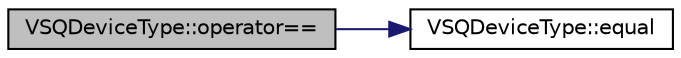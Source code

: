 digraph "VSQDeviceType::operator=="
{
 // LATEX_PDF_SIZE
  edge [fontname="Helvetica",fontsize="10",labelfontname="Helvetica",labelfontsize="10"];
  node [fontname="Helvetica",fontsize="10",shape=record];
  rankdir="LR";
  Node1 [label="VSQDeviceType::operator==",height=0.2,width=0.4,color="black", fillcolor="grey75", style="filled", fontcolor="black",tooltip="Compare device types."];
  Node1 -> Node2 [color="midnightblue",fontsize="10",style="solid",fontname="Helvetica"];
  Node2 [label="VSQDeviceType::equal",height=0.2,width=0.4,color="black", fillcolor="white", style="filled",URL="$class_v_s_q_device_type.html#ad7fc4c07d21c13eb20f0123deae84bbd",tooltip="Compare device types."];
}
